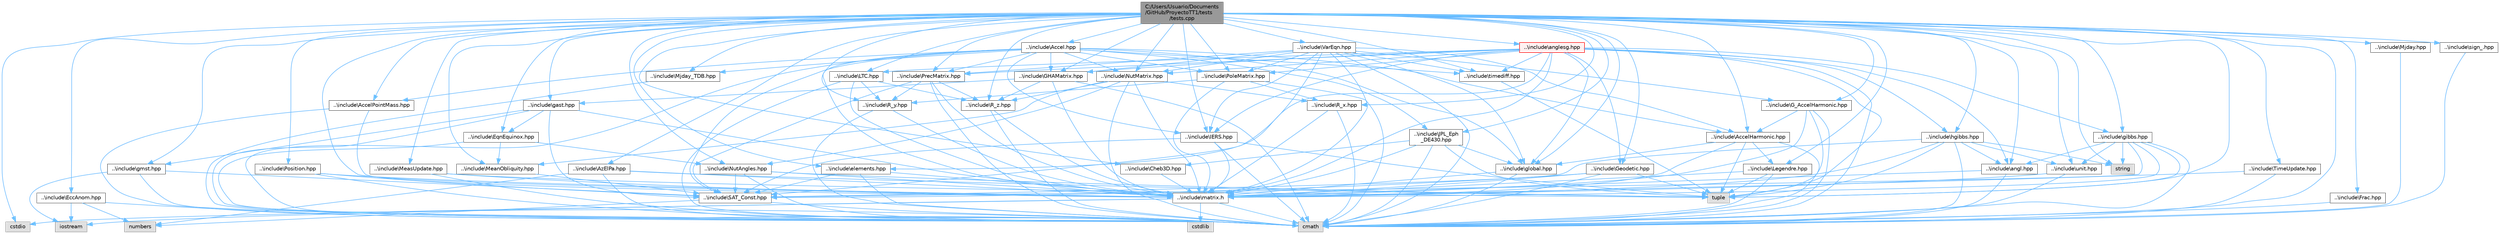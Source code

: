 digraph "C:/Users/Usuario/Documents/GitHub/ProyectoTT1/tests/tests.cpp"
{
 // LATEX_PDF_SIZE
  bgcolor="transparent";
  edge [fontname=Helvetica,fontsize=10,labelfontname=Helvetica,labelfontsize=10];
  node [fontname=Helvetica,fontsize=10,shape=box,height=0.2,width=0.4];
  Node1 [id="Node000001",label="C:/Users/Usuario/Documents\l/GitHub/ProyectoTT1/tests\l/tests.cpp",height=0.2,width=0.4,color="gray40", fillcolor="grey60", style="filled", fontcolor="black",tooltip="Tests unitarios para los métodos del proyecto de TTI."];
  Node1 -> Node2 [id="edge1_Node000001_Node000002",color="steelblue1",style="solid",tooltip=" "];
  Node2 [id="Node000002",label="..\\include\\matrix.h",height=0.2,width=0.4,color="grey40", fillcolor="white", style="filled",URL="$matrix_8h.html",tooltip="Este archivo de cabecera contiene una implementación de una clase que representa una matriz."];
  Node2 -> Node3 [id="edge2_Node000002_Node000003",color="steelblue1",style="solid",tooltip=" "];
  Node3 [id="Node000003",label="cstdio",height=0.2,width=0.4,color="grey60", fillcolor="#E0E0E0", style="filled",tooltip=" "];
  Node2 -> Node4 [id="edge3_Node000002_Node000004",color="steelblue1",style="solid",tooltip=" "];
  Node4 [id="Node000004",label="cstdlib",height=0.2,width=0.4,color="grey60", fillcolor="#E0E0E0", style="filled",tooltip=" "];
  Node2 -> Node5 [id="edge4_Node000002_Node000005",color="steelblue1",style="solid",tooltip=" "];
  Node5 [id="Node000005",label="cmath",height=0.2,width=0.4,color="grey60", fillcolor="#E0E0E0", style="filled",tooltip=" "];
  Node2 -> Node6 [id="edge5_Node000002_Node000006",color="steelblue1",style="solid",tooltip=" "];
  Node6 [id="Node000006",label="iostream",height=0.2,width=0.4,color="grey60", fillcolor="#E0E0E0", style="filled",tooltip=" "];
  Node1 -> Node7 [id="edge6_Node000001_Node000007",color="steelblue1",style="solid",tooltip=" "];
  Node7 [id="Node000007",label="..\\include\\R_x.hpp",height=0.2,width=0.4,color="grey40", fillcolor="white", style="filled",URL="$_r__x_8hpp.html",tooltip="Este archivo de cabecera contiene una implementación de la función R_x."];
  Node7 -> Node5 [id="edge7_Node000007_Node000005",color="steelblue1",style="solid",tooltip=" "];
  Node7 -> Node2 [id="edge8_Node000007_Node000002",color="steelblue1",style="solid",tooltip=" "];
  Node1 -> Node8 [id="edge9_Node000001_Node000008",color="steelblue1",style="solid",tooltip=" "];
  Node8 [id="Node000008",label="..\\include\\R_y.hpp",height=0.2,width=0.4,color="grey40", fillcolor="white", style="filled",URL="$_r__y_8hpp.html",tooltip="Este archivo de cabecera contiene una implementación de la función R_y."];
  Node8 -> Node5 [id="edge10_Node000008_Node000005",color="steelblue1",style="solid",tooltip=" "];
  Node8 -> Node2 [id="edge11_Node000008_Node000002",color="steelblue1",style="solid",tooltip=" "];
  Node1 -> Node9 [id="edge12_Node000001_Node000009",color="steelblue1",style="solid",tooltip=" "];
  Node9 [id="Node000009",label="..\\include\\R_z.hpp",height=0.2,width=0.4,color="grey40", fillcolor="white", style="filled",URL="$_r__z_8hpp.html",tooltip="Este archivo de cabecera contiene una implementación de la función R_z."];
  Node9 -> Node5 [id="edge13_Node000009_Node000005",color="steelblue1",style="solid",tooltip=" "];
  Node9 -> Node2 [id="edge14_Node000009_Node000002",color="steelblue1",style="solid",tooltip=" "];
  Node1 -> Node10 [id="edge15_Node000001_Node000010",color="steelblue1",style="solid",tooltip=" "];
  Node10 [id="Node000010",label="..\\include\\AccelPointMass.hpp",height=0.2,width=0.4,color="grey40", fillcolor="white", style="filled",URL="$_accel_point_mass_8hpp.html",tooltip="Este archivo de cabecera contiene una implementación de la función AccelPointMass."];
  Node10 -> Node5 [id="edge16_Node000010_Node000005",color="steelblue1",style="solid",tooltip=" "];
  Node10 -> Node2 [id="edge17_Node000010_Node000002",color="steelblue1",style="solid",tooltip=" "];
  Node1 -> Node11 [id="edge18_Node000001_Node000011",color="steelblue1",style="solid",tooltip=" "];
  Node11 [id="Node000011",label="..\\include\\Cheb3D.hpp",height=0.2,width=0.4,color="grey40", fillcolor="white", style="filled",URL="$_cheb3_d_8hpp.html",tooltip="Este archivo de cabecera contiene una implementación de la función Cheb3D."];
  Node11 -> Node2 [id="edge19_Node000011_Node000002",color="steelblue1",style="solid",tooltip=" "];
  Node1 -> Node12 [id="edge20_Node000001_Node000012",color="steelblue1",style="solid",tooltip=" "];
  Node12 [id="Node000012",label="..\\include\\EccAnom.hpp",height=0.2,width=0.4,color="grey40", fillcolor="white", style="filled",URL="$_ecc_anom_8hpp.html",tooltip="Este archivo de cabecera contiene una implementación de la función EccAnom."];
  Node12 -> Node6 [id="edge21_Node000012_Node000006",color="steelblue1",style="solid",tooltip=" "];
  Node12 -> Node5 [id="edge22_Node000012_Node000005",color="steelblue1",style="solid",tooltip=" "];
  Node12 -> Node13 [id="edge23_Node000012_Node000013",color="steelblue1",style="solid",tooltip=" "];
  Node13 [id="Node000013",label="numbers",height=0.2,width=0.4,color="grey60", fillcolor="#E0E0E0", style="filled",tooltip=" "];
  Node1 -> Node14 [id="edge24_Node000001_Node000014",color="steelblue1",style="solid",tooltip=" "];
  Node14 [id="Node000014",label="..\\include\\Frac.hpp",height=0.2,width=0.4,color="grey40", fillcolor="white", style="filled",URL="$_frac_8hpp.html",tooltip="Este archivo de cabecera contiene una implementación de la función Frac."];
  Node14 -> Node5 [id="edge25_Node000014_Node000005",color="steelblue1",style="solid",tooltip=" "];
  Node1 -> Node15 [id="edge26_Node000001_Node000015",color="steelblue1",style="solid",tooltip=" "];
  Node15 [id="Node000015",label="..\\include\\MeanObliquity.hpp",height=0.2,width=0.4,color="grey40", fillcolor="white", style="filled",URL="$_mean_obliquity_8hpp.html",tooltip="Este archivo de cabecera contiene una implementación de la función MeanObliquity."];
  Node15 -> Node16 [id="edge27_Node000015_Node000016",color="steelblue1",style="solid",tooltip=" "];
  Node16 [id="Node000016",label="..\\include\\SAT_Const.hpp",height=0.2,width=0.4,color="grey40", fillcolor="white", style="filled",URL="$_s_a_t___const_8hpp.html",tooltip="Este archivo de cabecera contiene una implementación de una clase que contiene diferentes constantes."];
  Node16 -> Node5 [id="edge28_Node000016_Node000005",color="steelblue1",style="solid",tooltip=" "];
  Node16 -> Node13 [id="edge29_Node000016_Node000013",color="steelblue1",style="solid",tooltip=" "];
  Node1 -> Node17 [id="edge30_Node000001_Node000017",color="steelblue1",style="solid",tooltip=" "];
  Node17 [id="Node000017",label="..\\include\\Mjday.hpp",height=0.2,width=0.4,color="grey40", fillcolor="white", style="filled",URL="$_mjday_8hpp.html",tooltip="Este archivo de cabecera contiene una implementación de la función Mjday."];
  Node17 -> Node5 [id="edge31_Node000017_Node000005",color="steelblue1",style="solid",tooltip=" "];
  Node1 -> Node18 [id="edge32_Node000001_Node000018",color="steelblue1",style="solid",tooltip=" "];
  Node18 [id="Node000018",label="..\\include\\Mjday_TDB.hpp",height=0.2,width=0.4,color="grey40", fillcolor="white", style="filled",URL="$_mjday___t_d_b_8hpp.html",tooltip="Este archivo de cabecera contiene una implementación de la función Mjday_TDB."];
  Node18 -> Node5 [id="edge33_Node000018_Node000005",color="steelblue1",style="solid",tooltip=" "];
  Node1 -> Node19 [id="edge34_Node000001_Node000019",color="steelblue1",style="solid",tooltip=" "];
  Node19 [id="Node000019",label="..\\include\\Position.hpp",height=0.2,width=0.4,color="grey40", fillcolor="white", style="filled",URL="$_position_8hpp.html",tooltip="Este archivo de cabecera contiene una implementación de la función Position."];
  Node19 -> Node5 [id="edge35_Node000019_Node000005",color="steelblue1",style="solid",tooltip=" "];
  Node19 -> Node2 [id="edge36_Node000019_Node000002",color="steelblue1",style="solid",tooltip=" "];
  Node19 -> Node16 [id="edge37_Node000019_Node000016",color="steelblue1",style="solid",tooltip=" "];
  Node1 -> Node20 [id="edge38_Node000001_Node000020",color="steelblue1",style="solid",tooltip=" "];
  Node20 [id="Node000020",label="..\\include\\sign_.hpp",height=0.2,width=0.4,color="grey40", fillcolor="white", style="filled",URL="$sign___8hpp.html",tooltip="Este archivo de cabecera contiene una implementación de la función sign_."];
  Node20 -> Node5 [id="edge39_Node000020_Node000005",color="steelblue1",style="solid",tooltip=" "];
  Node1 -> Node21 [id="edge40_Node000001_Node000021",color="steelblue1",style="solid",tooltip=" "];
  Node21 [id="Node000021",label="..\\include\\timediff.hpp",height=0.2,width=0.4,color="grey40", fillcolor="white", style="filled",URL="$timediff_8hpp.html",tooltip="Este archivo de cabecera contiene una implementación de la función timediff."];
  Node21 -> Node22 [id="edge41_Node000021_Node000022",color="steelblue1",style="solid",tooltip=" "];
  Node22 [id="Node000022",label="tuple",height=0.2,width=0.4,color="grey60", fillcolor="#E0E0E0", style="filled",tooltip=" "];
  Node1 -> Node23 [id="edge42_Node000001_Node000023",color="steelblue1",style="solid",tooltip=" "];
  Node23 [id="Node000023",label="..\\include\\AzElPa.hpp",height=0.2,width=0.4,color="grey40", fillcolor="white", style="filled",URL="$_az_el_pa_8hpp.html",tooltip="Este archivo de cabecera contiene una implementación de la función AzElPa."];
  Node23 -> Node5 [id="edge43_Node000023_Node000005",color="steelblue1",style="solid",tooltip=" "];
  Node23 -> Node13 [id="edge44_Node000023_Node000013",color="steelblue1",style="solid",tooltip=" "];
  Node23 -> Node22 [id="edge45_Node000023_Node000022",color="steelblue1",style="solid",tooltip=" "];
  Node23 -> Node2 [id="edge46_Node000023_Node000002",color="steelblue1",style="solid",tooltip=" "];
  Node1 -> Node24 [id="edge47_Node000001_Node000024",color="steelblue1",style="solid",tooltip=" "];
  Node24 [id="Node000024",label="..\\include\\Legendre.hpp",height=0.2,width=0.4,color="grey40", fillcolor="white", style="filled",URL="$_legendre_8hpp.html",tooltip="Este archivo de cabecera contiene una implementación de la función Legendre."];
  Node24 -> Node5 [id="edge48_Node000024_Node000005",color="steelblue1",style="solid",tooltip=" "];
  Node24 -> Node22 [id="edge49_Node000024_Node000022",color="steelblue1",style="solid",tooltip=" "];
  Node24 -> Node2 [id="edge50_Node000024_Node000002",color="steelblue1",style="solid",tooltip=" "];
  Node1 -> Node25 [id="edge51_Node000001_Node000025",color="steelblue1",style="solid",tooltip=" "];
  Node25 [id="Node000025",label="..\\include\\TimeUpdate.hpp",height=0.2,width=0.4,color="grey40", fillcolor="white", style="filled",URL="$_time_update_8hpp.html",tooltip="Este archivo de cabecera contiene una implementación de la función TimeUpdate."];
  Node25 -> Node5 [id="edge52_Node000025_Node000005",color="steelblue1",style="solid",tooltip=" "];
  Node25 -> Node2 [id="edge53_Node000025_Node000002",color="steelblue1",style="solid",tooltip=" "];
  Node1 -> Node26 [id="edge54_Node000001_Node000026",color="steelblue1",style="solid",tooltip=" "];
  Node26 [id="Node000026",label="..\\include\\NutAngles.hpp",height=0.2,width=0.4,color="grey40", fillcolor="white", style="filled",URL="$_nut_angles_8hpp.html",tooltip="Este archivo de cabecera contiene una implementación de la función NutAngles."];
  Node26 -> Node5 [id="edge55_Node000026_Node000005",color="steelblue1",style="solid",tooltip=" "];
  Node26 -> Node22 [id="edge56_Node000026_Node000022",color="steelblue1",style="solid",tooltip=" "];
  Node26 -> Node2 [id="edge57_Node000026_Node000002",color="steelblue1",style="solid",tooltip=" "];
  Node26 -> Node16 [id="edge58_Node000026_Node000016",color="steelblue1",style="solid",tooltip=" "];
  Node1 -> Node27 [id="edge59_Node000001_Node000027",color="steelblue1",style="solid",tooltip=" "];
  Node27 [id="Node000027",label="..\\include\\IERS.hpp",height=0.2,width=0.4,color="grey40", fillcolor="white", style="filled",URL="$_i_e_r_s_8hpp.html",tooltip="Este archivo de cabecera contiene una implementación de la función IERS."];
  Node27 -> Node5 [id="edge60_Node000027_Node000005",color="steelblue1",style="solid",tooltip=" "];
  Node27 -> Node22 [id="edge61_Node000027_Node000022",color="steelblue1",style="solid",tooltip=" "];
  Node27 -> Node2 [id="edge62_Node000027_Node000002",color="steelblue1",style="solid",tooltip=" "];
  Node27 -> Node16 [id="edge63_Node000027_Node000016",color="steelblue1",style="solid",tooltip=" "];
  Node1 -> Node28 [id="edge64_Node000001_Node000028",color="steelblue1",style="solid",tooltip=" "];
  Node28 [id="Node000028",label="..\\include\\NutMatrix.hpp",height=0.2,width=0.4,color="grey40", fillcolor="white", style="filled",URL="$_nut_matrix_8hpp.html",tooltip="Este archivo de cabecera contiene una implementación de la función NutMatrix."];
  Node28 -> Node5 [id="edge65_Node000028_Node000005",color="steelblue1",style="solid",tooltip=" "];
  Node28 -> Node2 [id="edge66_Node000028_Node000002",color="steelblue1",style="solid",tooltip=" "];
  Node28 -> Node15 [id="edge67_Node000028_Node000015",color="steelblue1",style="solid",tooltip=" "];
  Node28 -> Node26 [id="edge68_Node000028_Node000026",color="steelblue1",style="solid",tooltip=" "];
  Node28 -> Node7 [id="edge69_Node000028_Node000007",color="steelblue1",style="solid",tooltip=" "];
  Node28 -> Node9 [id="edge70_Node000028_Node000009",color="steelblue1",style="solid",tooltip=" "];
  Node1 -> Node29 [id="edge71_Node000001_Node000029",color="steelblue1",style="solid",tooltip=" "];
  Node29 [id="Node000029",label="..\\include\\PoleMatrix.hpp",height=0.2,width=0.4,color="grey40", fillcolor="white", style="filled",URL="$_pole_matrix_8hpp.html",tooltip="Este archivo de cabecera contiene una implementación de la función PoleMatrix."];
  Node29 -> Node5 [id="edge72_Node000029_Node000005",color="steelblue1",style="solid",tooltip=" "];
  Node29 -> Node2 [id="edge73_Node000029_Node000002",color="steelblue1",style="solid",tooltip=" "];
  Node29 -> Node7 [id="edge74_Node000029_Node000007",color="steelblue1",style="solid",tooltip=" "];
  Node29 -> Node8 [id="edge75_Node000029_Node000008",color="steelblue1",style="solid",tooltip=" "];
  Node1 -> Node30 [id="edge76_Node000001_Node000030",color="steelblue1",style="solid",tooltip=" "];
  Node30 [id="Node000030",label="..\\include\\PrecMatrix.hpp",height=0.2,width=0.4,color="grey40", fillcolor="white", style="filled",URL="$_prec_matrix_8hpp.html",tooltip="Este archivo de cabecera contiene una implementación de la función PrecMatrix."];
  Node30 -> Node5 [id="edge77_Node000030_Node000005",color="steelblue1",style="solid",tooltip=" "];
  Node30 -> Node2 [id="edge78_Node000030_Node000002",color="steelblue1",style="solid",tooltip=" "];
  Node30 -> Node16 [id="edge79_Node000030_Node000016",color="steelblue1",style="solid",tooltip=" "];
  Node30 -> Node8 [id="edge80_Node000030_Node000008",color="steelblue1",style="solid",tooltip=" "];
  Node30 -> Node9 [id="edge81_Node000030_Node000009",color="steelblue1",style="solid",tooltip=" "];
  Node1 -> Node31 [id="edge82_Node000001_Node000031",color="steelblue1",style="solid",tooltip=" "];
  Node31 [id="Node000031",label="..\\include\\AccelHarmonic.hpp",height=0.2,width=0.4,color="grey40", fillcolor="white", style="filled",URL="$_accel_harmonic_8hpp.html",tooltip="Este archivo de cabecera contiene una implementación de la función AccelHarmonic."];
  Node31 -> Node5 [id="edge83_Node000031_Node000005",color="steelblue1",style="solid",tooltip=" "];
  Node31 -> Node22 [id="edge84_Node000031_Node000022",color="steelblue1",style="solid",tooltip=" "];
  Node31 -> Node2 [id="edge85_Node000031_Node000002",color="steelblue1",style="solid",tooltip=" "];
  Node31 -> Node32 [id="edge86_Node000031_Node000032",color="steelblue1",style="solid",tooltip=" "];
  Node32 [id="Node000032",label="..\\include\\global.hpp",height=0.2,width=0.4,color="grey40", fillcolor="white", style="filled",URL="$global_8hpp.html",tooltip="Este archivo de cabecera contiene una implementación para leer ficheros."];
  Node32 -> Node5 [id="edge87_Node000032_Node000005",color="steelblue1",style="solid",tooltip=" "];
  Node32 -> Node2 [id="edge88_Node000032_Node000002",color="steelblue1",style="solid",tooltip=" "];
  Node31 -> Node24 [id="edge89_Node000031_Node000024",color="steelblue1",style="solid",tooltip=" "];
  Node1 -> Node33 [id="edge90_Node000001_Node000033",color="steelblue1",style="solid",tooltip=" "];
  Node33 [id="Node000033",label="..\\include\\EqnEquinox.hpp",height=0.2,width=0.4,color="grey40", fillcolor="white", style="filled",URL="$_eqn_equinox_8hpp.html",tooltip="Este archivo de cabecera contiene una implementación de la función EqnEquinox."];
  Node33 -> Node5 [id="edge91_Node000033_Node000005",color="steelblue1",style="solid",tooltip=" "];
  Node33 -> Node26 [id="edge92_Node000033_Node000026",color="steelblue1",style="solid",tooltip=" "];
  Node33 -> Node15 [id="edge93_Node000033_Node000015",color="steelblue1",style="solid",tooltip=" "];
  Node1 -> Node34 [id="edge94_Node000001_Node000034",color="steelblue1",style="solid",tooltip=" "];
  Node34 [id="Node000034",label="..\\include\\LTC.hpp",height=0.2,width=0.4,color="grey40", fillcolor="white", style="filled",URL="$_l_t_c_8hpp.html",tooltip="Este archivo de cabecera contiene una implementación de la función LTC."];
  Node34 -> Node5 [id="edge95_Node000034_Node000005",color="steelblue1",style="solid",tooltip=" "];
  Node34 -> Node2 [id="edge96_Node000034_Node000002",color="steelblue1",style="solid",tooltip=" "];
  Node34 -> Node8 [id="edge97_Node000034_Node000008",color="steelblue1",style="solid",tooltip=" "];
  Node34 -> Node9 [id="edge98_Node000034_Node000009",color="steelblue1",style="solid",tooltip=" "];
  Node1 -> Node35 [id="edge99_Node000001_Node000035",color="steelblue1",style="solid",tooltip=" "];
  Node35 [id="Node000035",label="..\\include\\gmst.hpp",height=0.2,width=0.4,color="grey40", fillcolor="white", style="filled",URL="$gmst_8hpp.html",tooltip="Este archivo de cabecera contiene una implementación de la función gmst."];
  Node35 -> Node5 [id="edge100_Node000035_Node000005",color="steelblue1",style="solid",tooltip=" "];
  Node35 -> Node6 [id="edge101_Node000035_Node000006",color="steelblue1",style="solid",tooltip=" "];
  Node35 -> Node16 [id="edge102_Node000035_Node000016",color="steelblue1",style="solid",tooltip=" "];
  Node1 -> Node36 [id="edge103_Node000001_Node000036",color="steelblue1",style="solid",tooltip=" "];
  Node36 [id="Node000036",label="..\\include\\JPL_Eph\l_DE430.hpp",height=0.2,width=0.4,color="grey40", fillcolor="white", style="filled",URL="$_j_p_l___eph___d_e430_8hpp.html",tooltip="Este archivo de cabecera contiene una implementación de la función JPL_Eph_DE430."];
  Node36 -> Node5 [id="edge104_Node000036_Node000005",color="steelblue1",style="solid",tooltip=" "];
  Node36 -> Node22 [id="edge105_Node000036_Node000022",color="steelblue1",style="solid",tooltip=" "];
  Node36 -> Node2 [id="edge106_Node000036_Node000002",color="steelblue1",style="solid",tooltip=" "];
  Node36 -> Node32 [id="edge107_Node000036_Node000032",color="steelblue1",style="solid",tooltip=" "];
  Node36 -> Node11 [id="edge108_Node000036_Node000011",color="steelblue1",style="solid",tooltip=" "];
  Node1 -> Node37 [id="edge109_Node000001_Node000037",color="steelblue1",style="solid",tooltip=" "];
  Node37 [id="Node000037",label="..\\include\\gast.hpp",height=0.2,width=0.4,color="grey40", fillcolor="white", style="filled",URL="$gast_8hpp.html",tooltip="Este archivo de cabecera contiene una implementación de la función gast."];
  Node37 -> Node5 [id="edge110_Node000037_Node000005",color="steelblue1",style="solid",tooltip=" "];
  Node37 -> Node2 [id="edge111_Node000037_Node000002",color="steelblue1",style="solid",tooltip=" "];
  Node37 -> Node35 [id="edge112_Node000037_Node000035",color="steelblue1",style="solid",tooltip=" "];
  Node37 -> Node33 [id="edge113_Node000037_Node000033",color="steelblue1",style="solid",tooltip=" "];
  Node37 -> Node16 [id="edge114_Node000037_Node000016",color="steelblue1",style="solid",tooltip=" "];
  Node1 -> Node38 [id="edge115_Node000001_Node000038",color="steelblue1",style="solid",tooltip=" "];
  Node38 [id="Node000038",label="..\\include\\MeasUpdate.hpp",height=0.2,width=0.4,color="grey40", fillcolor="white", style="filled",URL="$_meas_update_8hpp.html",tooltip="Este archivo de cabecera contiene una implementación de la función MeasUpdate."];
  Node38 -> Node5 [id="edge116_Node000038_Node000005",color="steelblue1",style="solid",tooltip=" "];
  Node38 -> Node22 [id="edge117_Node000038_Node000022",color="steelblue1",style="solid",tooltip=" "];
  Node38 -> Node2 [id="edge118_Node000038_Node000002",color="steelblue1",style="solid",tooltip=" "];
  Node1 -> Node39 [id="edge119_Node000001_Node000039",color="steelblue1",style="solid",tooltip=" "];
  Node39 [id="Node000039",label="..\\include\\G_AccelHarmonic.hpp",height=0.2,width=0.4,color="grey40", fillcolor="white", style="filled",URL="$_g___accel_harmonic_8hpp.html",tooltip="Este archivo de cabecera contiene una implementación de la función G_AccelHarmonic."];
  Node39 -> Node5 [id="edge120_Node000039_Node000005",color="steelblue1",style="solid",tooltip=" "];
  Node39 -> Node22 [id="edge121_Node000039_Node000022",color="steelblue1",style="solid",tooltip=" "];
  Node39 -> Node2 [id="edge122_Node000039_Node000002",color="steelblue1",style="solid",tooltip=" "];
  Node39 -> Node31 [id="edge123_Node000039_Node000031",color="steelblue1",style="solid",tooltip=" "];
  Node1 -> Node40 [id="edge124_Node000001_Node000040",color="steelblue1",style="solid",tooltip=" "];
  Node40 [id="Node000040",label="..\\include\\GHAMatrix.hpp",height=0.2,width=0.4,color="grey40", fillcolor="white", style="filled",URL="$_g_h_a_matrix_8hpp.html",tooltip="Este archivo de cabecera contiene una implementación de la función GHAMatrix."];
  Node40 -> Node5 [id="edge125_Node000040_Node000005",color="steelblue1",style="solid",tooltip=" "];
  Node40 -> Node2 [id="edge126_Node000040_Node000002",color="steelblue1",style="solid",tooltip=" "];
  Node40 -> Node9 [id="edge127_Node000040_Node000009",color="steelblue1",style="solid",tooltip=" "];
  Node40 -> Node37 [id="edge128_Node000040_Node000037",color="steelblue1",style="solid",tooltip=" "];
  Node1 -> Node41 [id="edge129_Node000001_Node000041",color="steelblue1",style="solid",tooltip=" "];
  Node41 [id="Node000041",label="..\\include\\Accel.hpp",height=0.2,width=0.4,color="grey40", fillcolor="white", style="filled",URL="$_accel_8hpp.html",tooltip="Este archivo de cabecera contiene una implementación de la función Accel."];
  Node41 -> Node5 [id="edge130_Node000041_Node000005",color="steelblue1",style="solid",tooltip=" "];
  Node41 -> Node2 [id="edge131_Node000041_Node000002",color="steelblue1",style="solid",tooltip=" "];
  Node41 -> Node32 [id="edge132_Node000041_Node000032",color="steelblue1",style="solid",tooltip=" "];
  Node41 -> Node16 [id="edge133_Node000041_Node000016",color="steelblue1",style="solid",tooltip=" "];
  Node41 -> Node27 [id="edge134_Node000041_Node000027",color="steelblue1",style="solid",tooltip=" "];
  Node41 -> Node21 [id="edge135_Node000041_Node000021",color="steelblue1",style="solid",tooltip=" "];
  Node41 -> Node18 [id="edge136_Node000041_Node000018",color="steelblue1",style="solid",tooltip=" "];
  Node41 -> Node36 [id="edge137_Node000041_Node000036",color="steelblue1",style="solid",tooltip=" "];
  Node41 -> Node31 [id="edge138_Node000041_Node000031",color="steelblue1",style="solid",tooltip=" "];
  Node41 -> Node10 [id="edge139_Node000041_Node000010",color="steelblue1",style="solid",tooltip=" "];
  Node41 -> Node30 [id="edge140_Node000041_Node000030",color="steelblue1",style="solid",tooltip=" "];
  Node41 -> Node28 [id="edge141_Node000041_Node000028",color="steelblue1",style="solid",tooltip=" "];
  Node41 -> Node29 [id="edge142_Node000041_Node000029",color="steelblue1",style="solid",tooltip=" "];
  Node41 -> Node40 [id="edge143_Node000041_Node000040",color="steelblue1",style="solid",tooltip=" "];
  Node1 -> Node42 [id="edge144_Node000001_Node000042",color="steelblue1",style="solid",tooltip=" "];
  Node42 [id="Node000042",label="..\\include\\VarEqn.hpp",height=0.2,width=0.4,color="grey40", fillcolor="white", style="filled",URL="$_var_eqn_8hpp.html",tooltip="Este archivo de cabecera contiene una implementación de la función VarEqn."];
  Node42 -> Node5 [id="edge145_Node000042_Node000005",color="steelblue1",style="solid",tooltip=" "];
  Node42 -> Node2 [id="edge146_Node000042_Node000002",color="steelblue1",style="solid",tooltip=" "];
  Node42 -> Node16 [id="edge147_Node000042_Node000016",color="steelblue1",style="solid",tooltip=" "];
  Node42 -> Node32 [id="edge148_Node000042_Node000032",color="steelblue1",style="solid",tooltip=" "];
  Node42 -> Node27 [id="edge149_Node000042_Node000027",color="steelblue1",style="solid",tooltip=" "];
  Node42 -> Node21 [id="edge150_Node000042_Node000021",color="steelblue1",style="solid",tooltip=" "];
  Node42 -> Node30 [id="edge151_Node000042_Node000030",color="steelblue1",style="solid",tooltip=" "];
  Node42 -> Node28 [id="edge152_Node000042_Node000028",color="steelblue1",style="solid",tooltip=" "];
  Node42 -> Node29 [id="edge153_Node000042_Node000029",color="steelblue1",style="solid",tooltip=" "];
  Node42 -> Node40 [id="edge154_Node000042_Node000040",color="steelblue1",style="solid",tooltip=" "];
  Node42 -> Node31 [id="edge155_Node000042_Node000031",color="steelblue1",style="solid",tooltip=" "];
  Node42 -> Node39 [id="edge156_Node000042_Node000039",color="steelblue1",style="solid",tooltip=" "];
  Node1 -> Node43 [id="edge157_Node000001_Node000043",color="steelblue1",style="solid",tooltip=" "];
  Node43 [id="Node000043",label="..\\include\\Geodetic.hpp",height=0.2,width=0.4,color="grey40", fillcolor="white", style="filled",URL="$_geodetic_8hpp.html",tooltip="Este archivo de cabecera contiene una implementación de la función Geodetic."];
  Node43 -> Node5 [id="edge158_Node000043_Node000005",color="steelblue1",style="solid",tooltip=" "];
  Node43 -> Node22 [id="edge159_Node000043_Node000022",color="steelblue1",style="solid",tooltip=" "];
  Node43 -> Node2 [id="edge160_Node000043_Node000002",color="steelblue1",style="solid",tooltip=" "];
  Node43 -> Node16 [id="edge161_Node000043_Node000016",color="steelblue1",style="solid",tooltip=" "];
  Node1 -> Node44 [id="edge162_Node000001_Node000044",color="steelblue1",style="solid",tooltip=" "];
  Node44 [id="Node000044",label="..\\include\\angl.hpp",height=0.2,width=0.4,color="grey40", fillcolor="white", style="filled",URL="$angl_8hpp.html",tooltip="Este archivo de cabecera contiene una implementación de la función angl."];
  Node44 -> Node5 [id="edge163_Node000044_Node000005",color="steelblue1",style="solid",tooltip=" "];
  Node44 -> Node2 [id="edge164_Node000044_Node000002",color="steelblue1",style="solid",tooltip=" "];
  Node1 -> Node45 [id="edge165_Node000001_Node000045",color="steelblue1",style="solid",tooltip=" "];
  Node45 [id="Node000045",label="..\\include\\elements.hpp",height=0.2,width=0.4,color="grey40", fillcolor="white", style="filled",URL="$elements_8hpp.html",tooltip="Este archivo de cabecera contiene una implementación de la función elements."];
  Node45 -> Node5 [id="edge166_Node000045_Node000005",color="steelblue1",style="solid",tooltip=" "];
  Node45 -> Node2 [id="edge167_Node000045_Node000002",color="steelblue1",style="solid",tooltip=" "];
  Node45 -> Node16 [id="edge168_Node000045_Node000016",color="steelblue1",style="solid",tooltip=" "];
  Node1 -> Node46 [id="edge169_Node000001_Node000046",color="steelblue1",style="solid",tooltip=" "];
  Node46 [id="Node000046",label="..\\include\\unit.hpp",height=0.2,width=0.4,color="grey40", fillcolor="white", style="filled",URL="$unit_8hpp.html",tooltip="Este archivo de cabecera contiene una implementación de la función unit."];
  Node46 -> Node5 [id="edge170_Node000046_Node000005",color="steelblue1",style="solid",tooltip=" "];
  Node46 -> Node2 [id="edge171_Node000046_Node000002",color="steelblue1",style="solid",tooltip=" "];
  Node1 -> Node47 [id="edge172_Node000001_Node000047",color="steelblue1",style="solid",tooltip=" "];
  Node47 [id="Node000047",label="..\\include\\gibbs.hpp",height=0.2,width=0.4,color="grey40", fillcolor="white", style="filled",URL="$gibbs_8hpp.html",tooltip="Este archivo de cabecera contiene una implementación de la función gibbs."];
  Node47 -> Node5 [id="edge173_Node000047_Node000005",color="steelblue1",style="solid",tooltip=" "];
  Node47 -> Node22 [id="edge174_Node000047_Node000022",color="steelblue1",style="solid",tooltip=" "];
  Node47 -> Node48 [id="edge175_Node000047_Node000048",color="steelblue1",style="solid",tooltip=" "];
  Node48 [id="Node000048",label="string",height=0.2,width=0.4,color="grey60", fillcolor="#E0E0E0", style="filled",tooltip=" "];
  Node47 -> Node2 [id="edge176_Node000047_Node000002",color="steelblue1",style="solid",tooltip=" "];
  Node47 -> Node16 [id="edge177_Node000047_Node000016",color="steelblue1",style="solid",tooltip=" "];
  Node47 -> Node44 [id="edge178_Node000047_Node000044",color="steelblue1",style="solid",tooltip=" "];
  Node47 -> Node46 [id="edge179_Node000047_Node000046",color="steelblue1",style="solid",tooltip=" "];
  Node1 -> Node49 [id="edge180_Node000001_Node000049",color="steelblue1",style="solid",tooltip=" "];
  Node49 [id="Node000049",label="..\\include\\hgibbs.hpp",height=0.2,width=0.4,color="grey40", fillcolor="white", style="filled",URL="$hgibbs_8hpp.html",tooltip="Este archivo de cabecera contiene una implementación de la función hgibbs."];
  Node49 -> Node5 [id="edge181_Node000049_Node000005",color="steelblue1",style="solid",tooltip=" "];
  Node49 -> Node22 [id="edge182_Node000049_Node000022",color="steelblue1",style="solid",tooltip=" "];
  Node49 -> Node48 [id="edge183_Node000049_Node000048",color="steelblue1",style="solid",tooltip=" "];
  Node49 -> Node2 [id="edge184_Node000049_Node000002",color="steelblue1",style="solid",tooltip=" "];
  Node49 -> Node16 [id="edge185_Node000049_Node000016",color="steelblue1",style="solid",tooltip=" "];
  Node49 -> Node44 [id="edge186_Node000049_Node000044",color="steelblue1",style="solid",tooltip=" "];
  Node49 -> Node46 [id="edge187_Node000049_Node000046",color="steelblue1",style="solid",tooltip=" "];
  Node1 -> Node50 [id="edge188_Node000001_Node000050",color="steelblue1",style="solid",tooltip=" "];
  Node50 [id="Node000050",label="..\\include\\anglesg.hpp",height=0.2,width=0.4,color="red", fillcolor="#FFF0F0", style="filled",URL="$anglesg_8hpp.html",tooltip="Este archivo de cabecera contiene una implementación de la función anglesg."];
  Node50 -> Node5 [id="edge189_Node000050_Node000005",color="steelblue1",style="solid",tooltip=" "];
  Node50 -> Node22 [id="edge190_Node000050_Node000022",color="steelblue1",style="solid",tooltip=" "];
  Node50 -> Node2 [id="edge191_Node000050_Node000002",color="steelblue1",style="solid",tooltip=" "];
  Node50 -> Node32 [id="edge192_Node000050_Node000032",color="steelblue1",style="solid",tooltip=" "];
  Node50 -> Node43 [id="edge193_Node000050_Node000043",color="steelblue1",style="solid",tooltip=" "];
  Node50 -> Node34 [id="edge194_Node000050_Node000034",color="steelblue1",style="solid",tooltip=" "];
  Node50 -> Node27 [id="edge195_Node000050_Node000027",color="steelblue1",style="solid",tooltip=" "];
  Node50 -> Node21 [id="edge196_Node000050_Node000021",color="steelblue1",style="solid",tooltip=" "];
  Node50 -> Node30 [id="edge197_Node000050_Node000030",color="steelblue1",style="solid",tooltip=" "];
  Node50 -> Node28 [id="edge198_Node000050_Node000028",color="steelblue1",style="solid",tooltip=" "];
  Node50 -> Node29 [id="edge199_Node000050_Node000029",color="steelblue1",style="solid",tooltip=" "];
  Node50 -> Node40 [id="edge200_Node000050_Node000040",color="steelblue1",style="solid",tooltip=" "];
  Node50 -> Node47 [id="edge201_Node000050_Node000047",color="steelblue1",style="solid",tooltip=" "];
  Node50 -> Node49 [id="edge202_Node000050_Node000049",color="steelblue1",style="solid",tooltip=" "];
  Node50 -> Node45 [id="edge203_Node000050_Node000045",color="steelblue1",style="solid",tooltip=" "];
  Node50 -> Node44 [id="edge204_Node000050_Node000044",color="steelblue1",style="solid",tooltip=" "];
  Node1 -> Node32 [id="edge205_Node000001_Node000032",color="steelblue1",style="solid",tooltip=" "];
  Node1 -> Node3 [id="edge206_Node000001_Node000003",color="steelblue1",style="solid",tooltip=" "];
  Node1 -> Node5 [id="edge207_Node000001_Node000005",color="steelblue1",style="solid",tooltip=" "];
  Node1 -> Node22 [id="edge208_Node000001_Node000022",color="steelblue1",style="solid",tooltip=" "];
  Node1 -> Node48 [id="edge209_Node000001_Node000048",color="steelblue1",style="solid",tooltip=" "];
}
